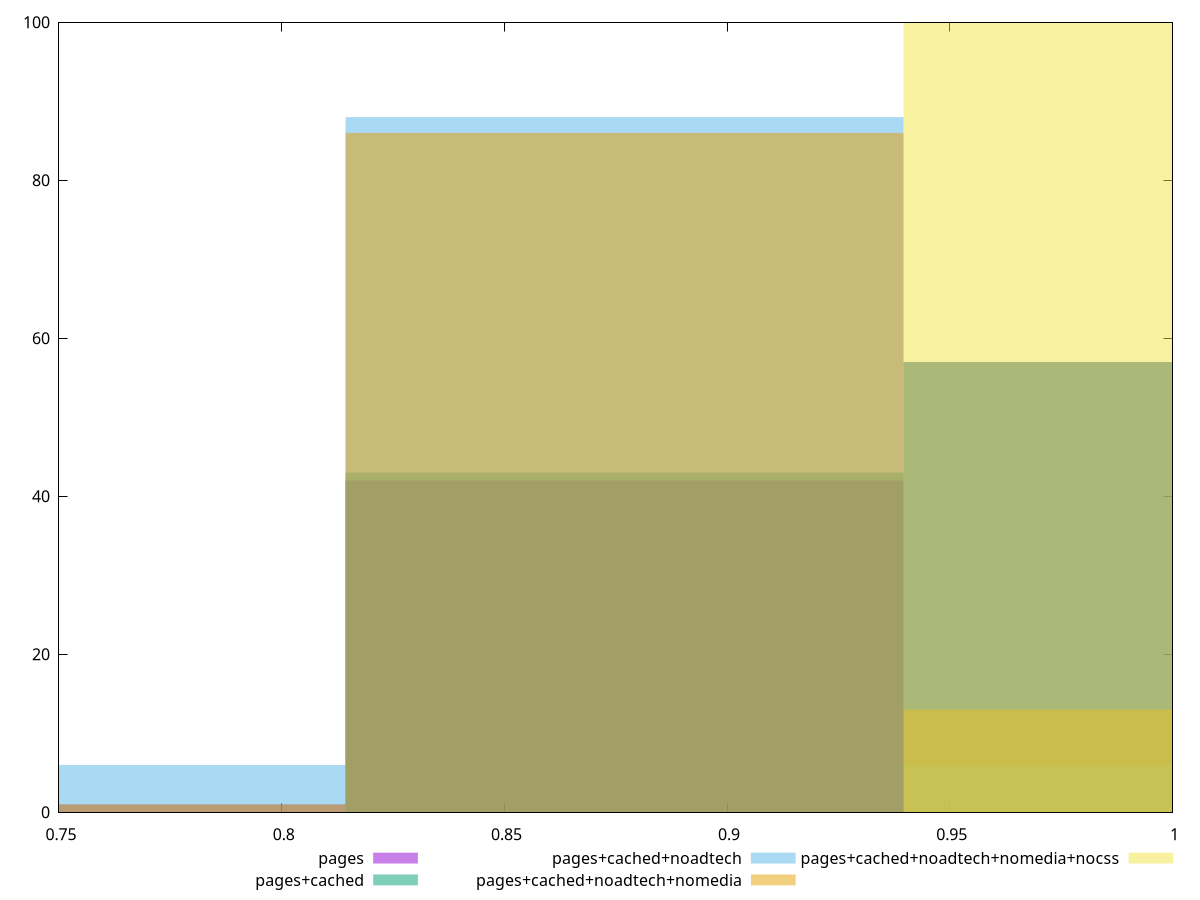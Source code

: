 reset

$pages <<EOF
0.8769807737187679 42
1.0022637413928777 57
0.7516978060446582 1
EOF

$pagesCached <<EOF
1.0022637413928777 57
0.8769807737187679 43
EOF

$pagesCachedNoadtech <<EOF
0.8769807737187679 88
0.7516978060446582 6
1.0022637413928777 6
EOF

$pagesCachedNoadtechNomedia <<EOF
0.8769807737187679 86
1.0022637413928777 13
0.7516978060446582 1
EOF

$pagesCachedNoadtechNomediaNocss <<EOF
1.0022637413928777 100
EOF

set key outside below
set boxwidth 0.1252829676741097
set xrange [0.75:1]
set yrange [0:100]
set trange [0:100]
set style fill transparent solid 0.5 noborder
set terminal svg size 640, 530 enhanced background rgb 'white'
set output "report_00026_2021-02-22T21:38:55.199Z/unused-css-rules/comparison/histogram/all_score.svg"

plot $pages title "pages" with boxes, \
     $pagesCached title "pages+cached" with boxes, \
     $pagesCachedNoadtech title "pages+cached+noadtech" with boxes, \
     $pagesCachedNoadtechNomedia title "pages+cached+noadtech+nomedia" with boxes, \
     $pagesCachedNoadtechNomediaNocss title "pages+cached+noadtech+nomedia+nocss" with boxes

reset
